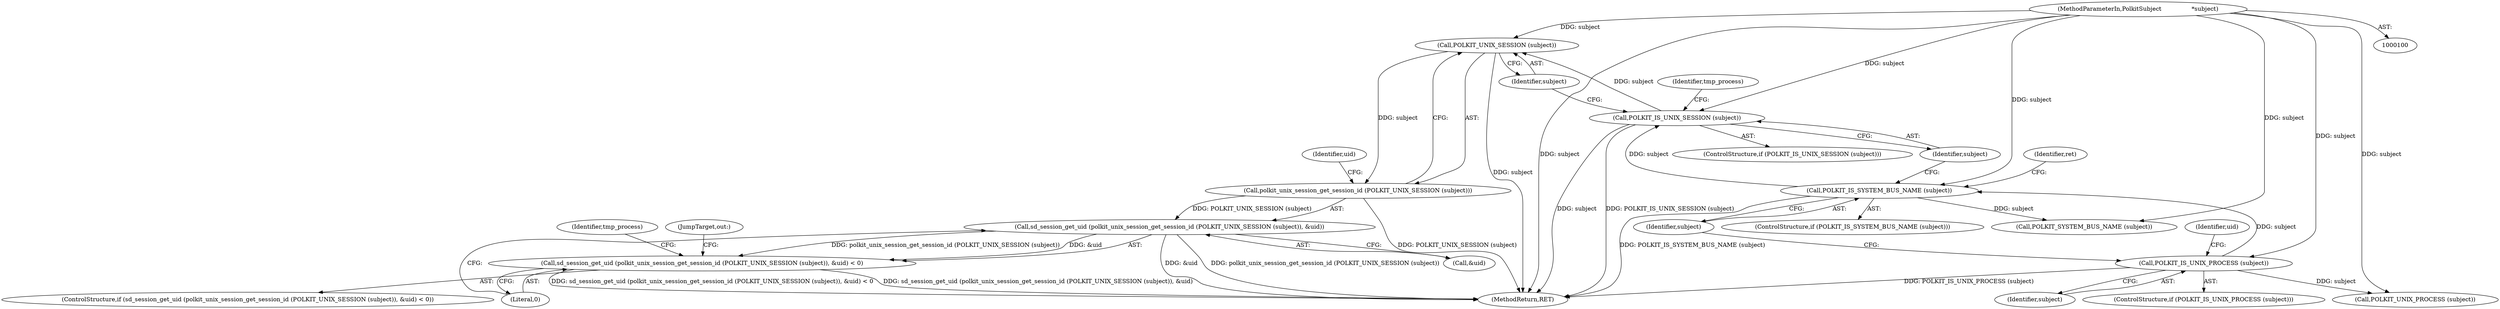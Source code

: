 digraph "0_polkit_bc7ffad53643a9c80231fc41f5582d6a8931c32c_1@pointer" {
"1000162" [label="(Call,POLKIT_UNIX_SESSION (subject))"];
"1000155" [label="(Call,POLKIT_IS_UNIX_SESSION (subject))"];
"1000141" [label="(Call,POLKIT_IS_SYSTEM_BUS_NAME (subject))"];
"1000111" [label="(Call,POLKIT_IS_UNIX_PROCESS (subject))"];
"1000102" [label="(MethodParameterIn,PolkitSubject                *subject)"];
"1000161" [label="(Call,polkit_unix_session_get_session_id (POLKIT_UNIX_SESSION (subject)))"];
"1000160" [label="(Call,sd_session_get_uid (polkit_unix_session_get_session_id (POLKIT_UNIX_SESSION (subject)), &uid))"];
"1000159" [label="(Call,sd_session_get_uid (polkit_unix_session_get_session_id (POLKIT_UNIX_SESSION (subject)), &uid) < 0)"];
"1000140" [label="(ControlStructure,if (POLKIT_IS_SYSTEM_BUS_NAME (subject)))"];
"1000110" [label="(ControlStructure,if (POLKIT_IS_UNIX_PROCESS (subject)))"];
"1000177" [label="(JumpTarget,out:)"];
"1000154" [label="(ControlStructure,if (POLKIT_IS_UNIX_SESSION (subject)))"];
"1000117" [label="(Call,POLKIT_UNIX_PROCESS (subject))"];
"1000159" [label="(Call,sd_session_get_uid (polkit_unix_session_get_session_id (POLKIT_UNIX_SESSION (subject)), &uid) < 0)"];
"1000155" [label="(Call,POLKIT_IS_UNIX_SESSION (subject))"];
"1000102" [label="(MethodParameterIn,PolkitSubject                *subject)"];
"1000142" [label="(Identifier,subject)"];
"1000112" [label="(Identifier,subject)"];
"1000187" [label="(MethodReturn,RET)"];
"1000145" [label="(Identifier,ret)"];
"1000171" [label="(Identifier,tmp_process)"];
"1000156" [label="(Identifier,subject)"];
"1000149" [label="(Call,POLKIT_SYSTEM_BUS_NAME (subject))"];
"1000163" [label="(Identifier,subject)"];
"1000164" [label="(Call,&uid)"];
"1000160" [label="(Call,sd_session_get_uid (polkit_unix_session_get_session_id (POLKIT_UNIX_SESSION (subject)), &uid))"];
"1000158" [label="(ControlStructure,if (sd_session_get_uid (polkit_unix_session_get_session_id (POLKIT_UNIX_SESSION (subject)), &uid) < 0))"];
"1000165" [label="(Identifier,uid)"];
"1000166" [label="(Literal,0)"];
"1000182" [label="(Identifier,tmp_process)"];
"1000162" [label="(Call,POLKIT_UNIX_SESSION (subject))"];
"1000111" [label="(Call,POLKIT_IS_UNIX_PROCESS (subject))"];
"1000141" [label="(Call,POLKIT_IS_SYSTEM_BUS_NAME (subject))"];
"1000161" [label="(Call,polkit_unix_session_get_session_id (POLKIT_UNIX_SESSION (subject)))"];
"1000115" [label="(Identifier,uid)"];
"1000162" -> "1000161"  [label="AST: "];
"1000162" -> "1000163"  [label="CFG: "];
"1000163" -> "1000162"  [label="AST: "];
"1000161" -> "1000162"  [label="CFG: "];
"1000162" -> "1000187"  [label="DDG: subject"];
"1000162" -> "1000161"  [label="DDG: subject"];
"1000155" -> "1000162"  [label="DDG: subject"];
"1000102" -> "1000162"  [label="DDG: subject"];
"1000155" -> "1000154"  [label="AST: "];
"1000155" -> "1000156"  [label="CFG: "];
"1000156" -> "1000155"  [label="AST: "];
"1000163" -> "1000155"  [label="CFG: "];
"1000182" -> "1000155"  [label="CFG: "];
"1000155" -> "1000187"  [label="DDG: POLKIT_IS_UNIX_SESSION (subject)"];
"1000155" -> "1000187"  [label="DDG: subject"];
"1000141" -> "1000155"  [label="DDG: subject"];
"1000102" -> "1000155"  [label="DDG: subject"];
"1000141" -> "1000140"  [label="AST: "];
"1000141" -> "1000142"  [label="CFG: "];
"1000142" -> "1000141"  [label="AST: "];
"1000145" -> "1000141"  [label="CFG: "];
"1000156" -> "1000141"  [label="CFG: "];
"1000141" -> "1000187"  [label="DDG: POLKIT_IS_SYSTEM_BUS_NAME (subject)"];
"1000111" -> "1000141"  [label="DDG: subject"];
"1000102" -> "1000141"  [label="DDG: subject"];
"1000141" -> "1000149"  [label="DDG: subject"];
"1000111" -> "1000110"  [label="AST: "];
"1000111" -> "1000112"  [label="CFG: "];
"1000112" -> "1000111"  [label="AST: "];
"1000115" -> "1000111"  [label="CFG: "];
"1000142" -> "1000111"  [label="CFG: "];
"1000111" -> "1000187"  [label="DDG: POLKIT_IS_UNIX_PROCESS (subject)"];
"1000102" -> "1000111"  [label="DDG: subject"];
"1000111" -> "1000117"  [label="DDG: subject"];
"1000102" -> "1000100"  [label="AST: "];
"1000102" -> "1000187"  [label="DDG: subject"];
"1000102" -> "1000117"  [label="DDG: subject"];
"1000102" -> "1000149"  [label="DDG: subject"];
"1000161" -> "1000160"  [label="AST: "];
"1000165" -> "1000161"  [label="CFG: "];
"1000161" -> "1000187"  [label="DDG: POLKIT_UNIX_SESSION (subject)"];
"1000161" -> "1000160"  [label="DDG: POLKIT_UNIX_SESSION (subject)"];
"1000160" -> "1000159"  [label="AST: "];
"1000160" -> "1000164"  [label="CFG: "];
"1000164" -> "1000160"  [label="AST: "];
"1000166" -> "1000160"  [label="CFG: "];
"1000160" -> "1000187"  [label="DDG: &uid"];
"1000160" -> "1000187"  [label="DDG: polkit_unix_session_get_session_id (POLKIT_UNIX_SESSION (subject))"];
"1000160" -> "1000159"  [label="DDG: polkit_unix_session_get_session_id (POLKIT_UNIX_SESSION (subject))"];
"1000160" -> "1000159"  [label="DDG: &uid"];
"1000159" -> "1000158"  [label="AST: "];
"1000159" -> "1000166"  [label="CFG: "];
"1000166" -> "1000159"  [label="AST: "];
"1000171" -> "1000159"  [label="CFG: "];
"1000177" -> "1000159"  [label="CFG: "];
"1000159" -> "1000187"  [label="DDG: sd_session_get_uid (polkit_unix_session_get_session_id (POLKIT_UNIX_SESSION (subject)), &uid) < 0"];
"1000159" -> "1000187"  [label="DDG: sd_session_get_uid (polkit_unix_session_get_session_id (POLKIT_UNIX_SESSION (subject)), &uid)"];
}
